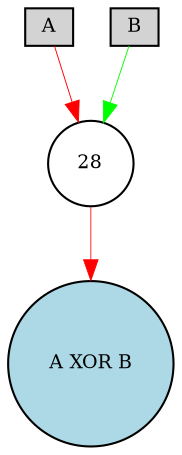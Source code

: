 digraph {
	node [fontsize=9 height=0.2 shape=circle width=0.2]
	A [fillcolor=lightgray shape=box style=filled]
	B [fillcolor=lightgray shape=box style=filled]
	"A XOR B" [fillcolor=lightblue style=filled]
	28 [fillcolor=white style=filled]
	A -> 28 [color=red penwidth=0.4468183857526421 style=solid]
	B -> 28 [color=green penwidth=0.4297412520785824 style=solid]
	28 -> "A XOR B" [color=red penwidth=0.4005732771244044 style=solid]
}
